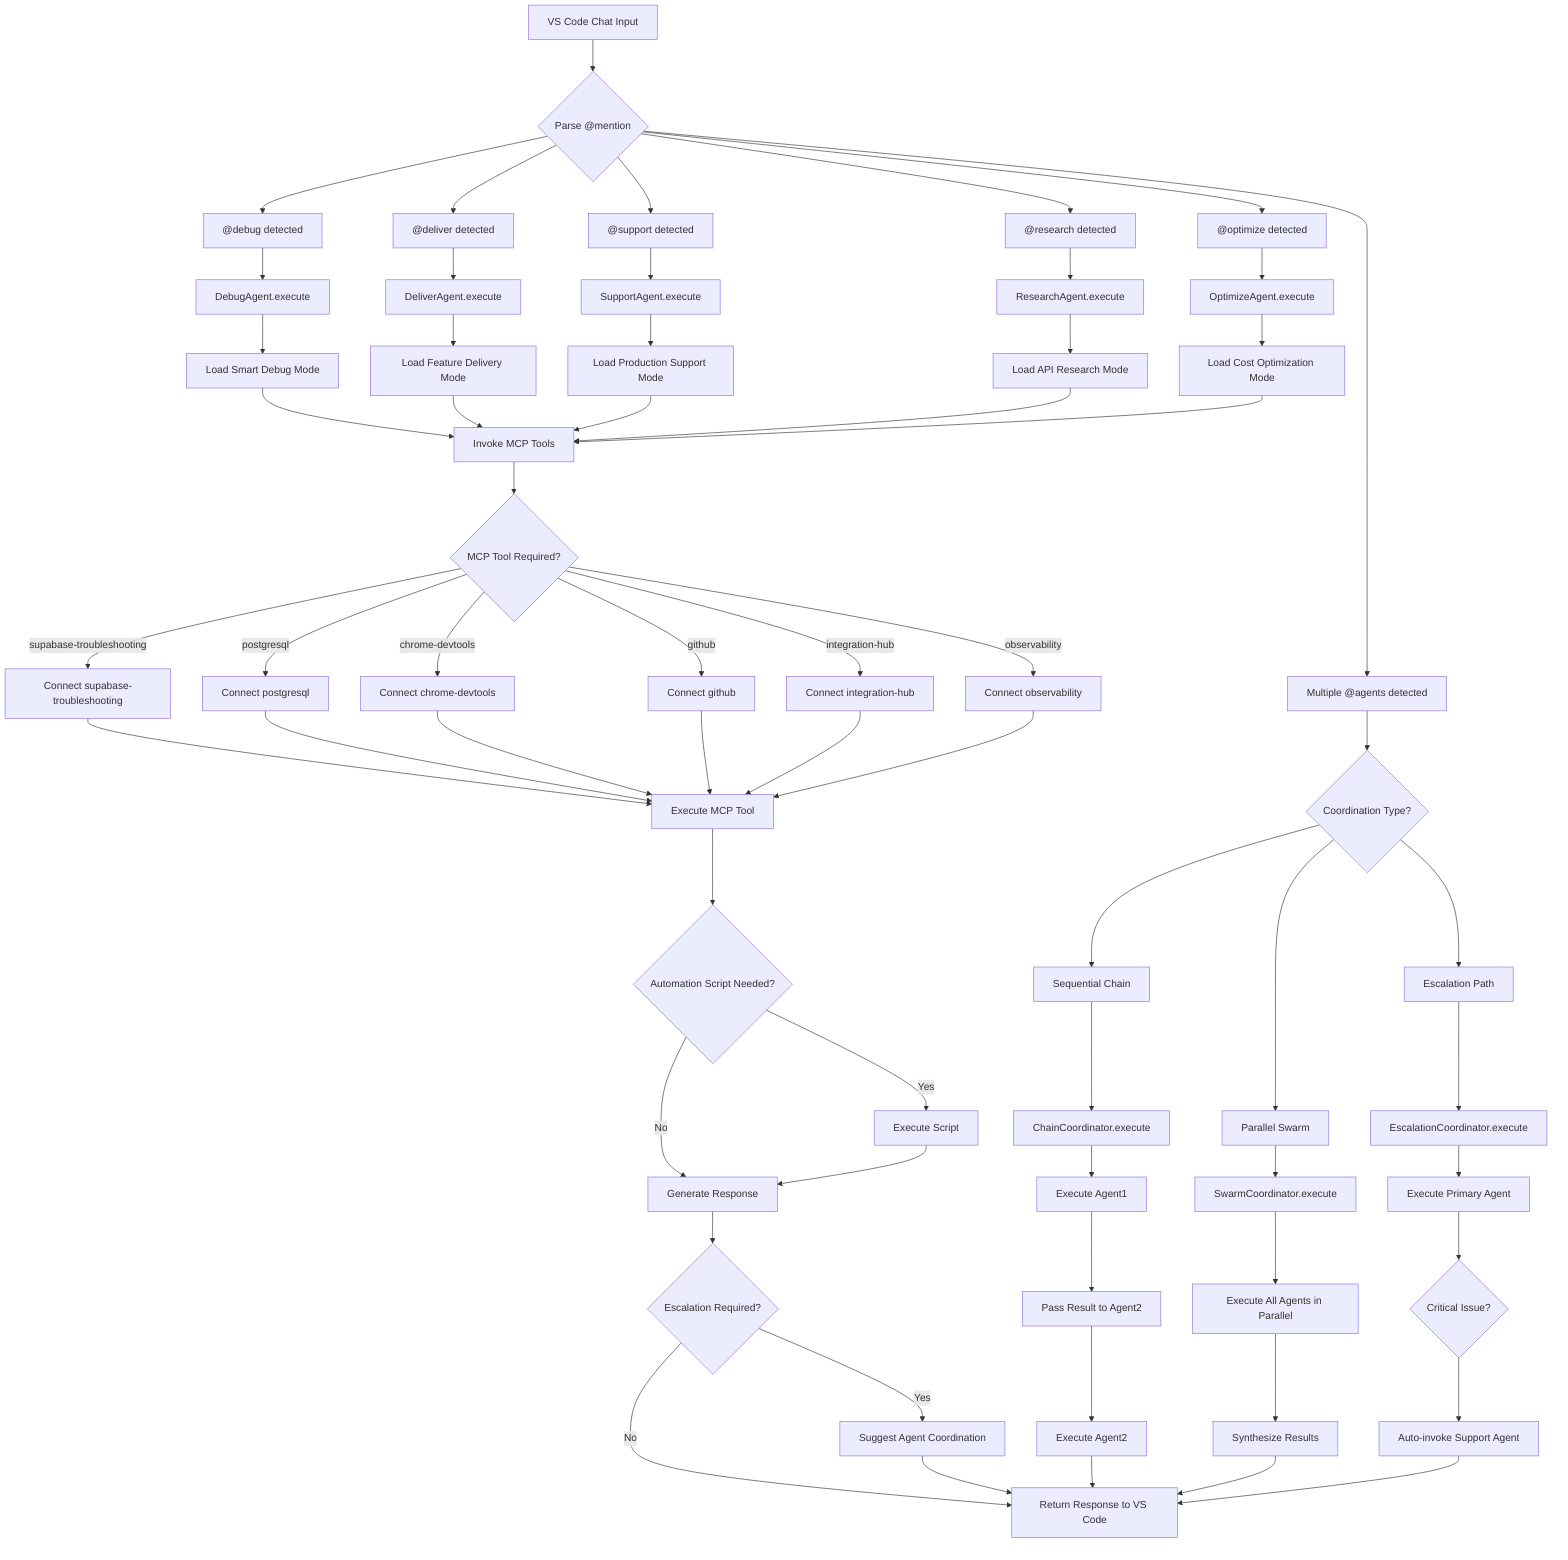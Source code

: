 %% config: theme: dark, layout: dagre
flowchart TD
    A[VS Code Chat Input] --> B{Parse @mention}
    B --> C["@debug detected"]
    B --> D["@deliver detected"]
    B --> E["@support detected"]
    B --> F["@research detected"]
    B --> G["@optimize detected"]
    B --> H["Multiple @agents detected"]

    C --> C1[DebugAgent.execute]
    D --> D1[DeliverAgent.execute]
    E --> E1[SupportAgent.execute]
    F --> F1[ResearchAgent.execute]
    G --> G1[OptimizeAgent.execute]

    H --> I{Coordination Type?}
    I --> I1[Sequential Chain]
    I --> I2[Parallel Swarm]
    I --> I3[Escalation Path]

    C1 --> J[Load Smart Debug Mode]
    D1 --> K[Load Feature Delivery Mode]
    E1 --> L[Load Production Support Mode]
    F1 --> M[Load API Research Mode]
    G1 --> N[Load Cost Optimization Mode]

    J --> O[Invoke MCP Tools]
    K --> O
    L --> O
    M --> O
    N --> O

    O --> P{MCP Tool Required?}
    P -- supabase-troubleshooting --> P1[Connect supabase-troubleshooting]
    P -- postgresql --> P2[Connect postgresql]
    P -- chrome-devtools --> P3[Connect chrome-devtools]
    P -- github --> P4[Connect github]
    P -- integration-hub --> P5[Connect integration-hub]
    P -- observability --> P6[Connect observability]

    P1 --> Q[Execute MCP Tool]
    P2 --> Q
    P3 --> Q
    P4 --> Q
    P5 --> Q
    P6 --> Q

    Q --> R{Automation Script Needed?}
    R -- Yes --> S[Execute Script]
    R -- No --> T[Generate Response]
    S --> T

    T --> U{Escalation Required?}
    U -- Yes --> V[Suggest Agent Coordination]
    U -- No --> W[Return Response to VS Code]
    V --> W

    I1 --> X[ChainCoordinator.execute]
    I2 --> Y[SwarmCoordinator.execute]
    I3 --> Z[EscalationCoordinator.execute]

    X --> X1[Execute Agent1] --> X2[Pass Result to Agent2] --> X3[Execute Agent2] --> W
    Y --> Y1[Execute All Agents in Parallel] --> Y2[Synthesize Results] --> W
    Z --> Z1[Execute Primary Agent] --> Z2{Critical Issue?} --> Z3[Auto-invoke Support Agent] --> W
